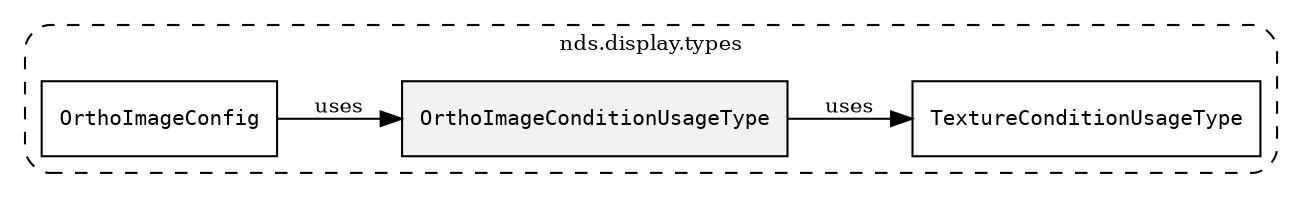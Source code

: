 /**
 * This dot file creates symbol collaboration diagram for OrthoImageConditionUsageType.
 */
digraph ZSERIO
{
    node [shape=box, fontsize=10];
    rankdir="LR";
    fontsize=10;
    tooltip="OrthoImageConditionUsageType collaboration diagram";

    subgraph "cluster_nds.display.types"
    {
        style="dashed, rounded";
        label="nds.display.types";
        tooltip="Package nds.display.types";
        href="../../../content/packages/nds.display.types.html#Package-nds-display-types";
        target="_parent";

        "OrthoImageConditionUsageType" [style="filled", fillcolor="#0000000D", target="_parent", label=<<font face="monospace"><table align="center" border="0" cellspacing="0" cellpadding="0"><tr><td href="../../../content/packages/nds.display.types.html#Subtype-OrthoImageConditionUsageType" title="Subtype defined in nds.display.types">OrthoImageConditionUsageType</td></tr></table></font>>];
        "TextureConditionUsageType" [target="_parent", label=<<font face="monospace"><table align="center" border="0" cellspacing="0" cellpadding="0"><tr><td href="../../../content/packages/nds.display.types.html#Bitmask-TextureConditionUsageType" title="Bitmask defined in nds.display.types">TextureConditionUsageType</td></tr></table></font>>];
        "OrthoImageConfig" [target="_parent", label=<<font face="monospace"><table align="center" border="0" cellspacing="0" cellpadding="0"><tr><td href="../../../content/packages/nds.display.types.html#Structure-OrthoImageConfig" title="Structure defined in nds.display.types">OrthoImageConfig</td></tr></table></font>>];
    }

    "OrthoImageConditionUsageType" -> "TextureConditionUsageType" [label="uses", fontsize=10];
    "OrthoImageConfig" -> "OrthoImageConditionUsageType" [label="uses", fontsize=10];
}
